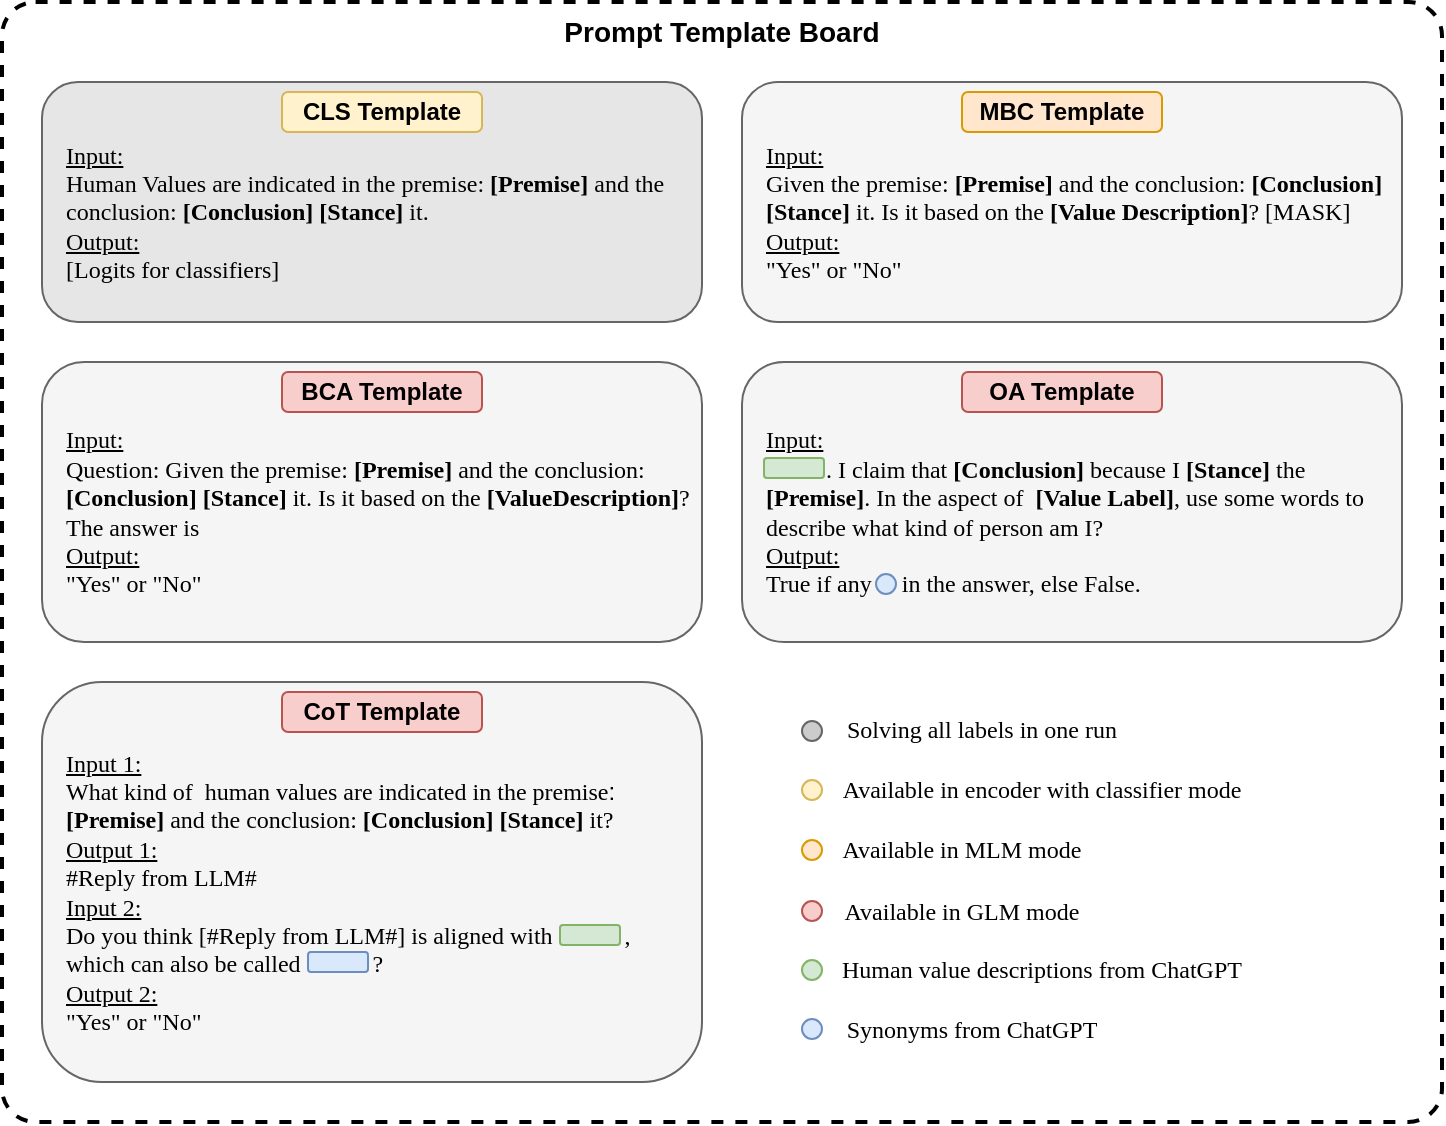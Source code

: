 <mxfile version="22.0.3" type="device">
  <diagram name="第 1 页" id="JfSYB3M8UbMB21RhTC-i">
    <mxGraphModel dx="1206" dy="809" grid="1" gridSize="10" guides="1" tooltips="1" connect="1" arrows="1" fold="1" page="1" pageScale="1" pageWidth="827" pageHeight="1169" math="0" shadow="0">
      <root>
        <mxCell id="0" />
        <mxCell id="1" parent="0" />
        <mxCell id="9Bro6dAk5jBvVtfsd-QV-61" value="" style="rounded=1;whiteSpace=wrap;html=1;arcSize=3;strokeWidth=2;dashed=1;" parent="1" vertex="1">
          <mxGeometry x="40" y="40" width="720" height="560" as="geometry" />
        </mxCell>
        <mxCell id="9Bro6dAk5jBvVtfsd-QV-2" value="" style="rounded=1;whiteSpace=wrap;html=1;fillColor=#E6E6E6;strokeColor=#666666;fontColor=#333333;" parent="1" vertex="1">
          <mxGeometry x="60" y="80" width="330" height="120" as="geometry" />
        </mxCell>
        <mxCell id="9Bro6dAk5jBvVtfsd-QV-3" value="&lt;b&gt;&lt;font style=&quot;font-size: 14px;&quot;&gt;Prompt Template Board&lt;/font&gt;&lt;/b&gt;" style="text;html=1;strokeColor=none;fillColor=none;align=center;verticalAlign=middle;whiteSpace=wrap;rounded=0;" parent="1" vertex="1">
          <mxGeometry x="320" y="40" width="160" height="30" as="geometry" />
        </mxCell>
        <mxCell id="9Bro6dAk5jBvVtfsd-QV-5" value="" style="rounded=1;whiteSpace=wrap;html=1;fillColor=#f5f5f5;strokeColor=#666666;fontColor=#333333;" parent="1" vertex="1">
          <mxGeometry x="60" y="220" width="330" height="140" as="geometry" />
        </mxCell>
        <mxCell id="9Bro6dAk5jBvVtfsd-QV-6" value="" style="rounded=1;whiteSpace=wrap;html=1;fillColor=#f5f5f5;strokeColor=#666666;fontColor=#333333;" parent="1" vertex="1">
          <mxGeometry x="60" y="380" width="330" height="200" as="geometry" />
        </mxCell>
        <mxCell id="9Bro6dAk5jBvVtfsd-QV-14" value="" style="rounded=1;whiteSpace=wrap;html=1;fillColor=#f5f5f5;strokeColor=#666666;fontColor=#333333;" parent="1" vertex="1">
          <mxGeometry x="410" y="220" width="330" height="140" as="geometry" />
        </mxCell>
        <mxCell id="9Bro6dAk5jBvVtfsd-QV-16" value="" style="ellipse;whiteSpace=wrap;html=1;aspect=fixed;fillColor=#fff2cc;strokeColor=#d6b656;" parent="1" vertex="1">
          <mxGeometry x="440" y="429" width="10" height="10" as="geometry" />
        </mxCell>
        <mxCell id="9Bro6dAk5jBvVtfsd-QV-22" value="" style="rounded=1;whiteSpace=wrap;html=1;fillColor=#f8cecc;strokeColor=#b85450;" parent="1" vertex="1">
          <mxGeometry x="180" y="225" width="100" height="20" as="geometry" />
        </mxCell>
        <mxCell id="9Bro6dAk5jBvVtfsd-QV-17" value="" style="ellipse;whiteSpace=wrap;html=1;aspect=fixed;fillColor=#d5e8d4;strokeColor=#82b366;" parent="1" vertex="1">
          <mxGeometry x="440" y="519" width="10" height="10" as="geometry" />
        </mxCell>
        <mxCell id="9Bro6dAk5jBvVtfsd-QV-18" value="&lt;font face=&quot;Times New Roman&quot;&gt;Available in encoder with classifier mode&lt;/font&gt;" style="text;html=1;strokeColor=none;fillColor=none;align=center;verticalAlign=middle;whiteSpace=wrap;rounded=0;" parent="1" vertex="1">
          <mxGeometry x="450" y="419" width="220" height="30" as="geometry" />
        </mxCell>
        <mxCell id="9Bro6dAk5jBvVtfsd-QV-19" value="&lt;font face=&quot;Times New Roman&quot;&gt;Available in GLM mode&lt;/font&gt;" style="text;html=1;strokeColor=none;fillColor=none;align=center;verticalAlign=middle;whiteSpace=wrap;rounded=0;" parent="1" vertex="1">
          <mxGeometry x="450" y="479.5" width="140" height="30" as="geometry" />
        </mxCell>
        <mxCell id="9Bro6dAk5jBvVtfsd-QV-23" value="" style="rounded=1;whiteSpace=wrap;html=1;fillColor=#fff2cc;strokeColor=#d6b656;" parent="1" vertex="1">
          <mxGeometry x="180" y="85" width="100" height="20" as="geometry" />
        </mxCell>
        <mxCell id="9Bro6dAk5jBvVtfsd-QV-8" value="&lt;b&gt;BCA Template&lt;/b&gt;" style="text;html=1;strokeColor=none;fillColor=none;align=center;verticalAlign=middle;whiteSpace=wrap;rounded=0;" parent="1" vertex="1">
          <mxGeometry x="185" y="220" width="90" height="30" as="geometry" />
        </mxCell>
        <mxCell id="9Bro6dAk5jBvVtfsd-QV-7" value="&lt;b&gt;CLS Template&lt;/b&gt;" style="text;html=1;strokeColor=none;fillColor=none;align=center;verticalAlign=middle;whiteSpace=wrap;rounded=0;" parent="1" vertex="1">
          <mxGeometry x="185" y="80" width="90" height="30" as="geometry" />
        </mxCell>
        <mxCell id="9Bro6dAk5jBvVtfsd-QV-24" value="" style="rounded=1;whiteSpace=wrap;html=1;fillColor=#f8cecc;strokeColor=#b85450;" parent="1" vertex="1">
          <mxGeometry x="180" y="385" width="100" height="20" as="geometry" />
        </mxCell>
        <mxCell id="9Bro6dAk5jBvVtfsd-QV-25" value="" style="rounded=1;whiteSpace=wrap;html=1;fillColor=#f8cecc;strokeColor=#b85450;" parent="1" vertex="1">
          <mxGeometry x="520" y="225" width="100" height="20" as="geometry" />
        </mxCell>
        <mxCell id="9Bro6dAk5jBvVtfsd-QV-9" value="&lt;b&gt;CoT Template&lt;/b&gt;" style="text;html=1;strokeColor=none;fillColor=none;align=center;verticalAlign=middle;whiteSpace=wrap;rounded=0;" parent="1" vertex="1">
          <mxGeometry x="185" y="380" width="90" height="30" as="geometry" />
        </mxCell>
        <mxCell id="9Bro6dAk5jBvVtfsd-QV-15" value="&lt;b&gt;OA Template&lt;/b&gt;" style="text;html=1;strokeColor=none;fillColor=none;align=center;verticalAlign=middle;whiteSpace=wrap;rounded=0;" parent="1" vertex="1">
          <mxGeometry x="530" y="220" width="80" height="30" as="geometry" />
        </mxCell>
        <mxCell id="9Bro6dAk5jBvVtfsd-QV-26" value="" style="ellipse;whiteSpace=wrap;html=1;aspect=fixed;fillColor=#f8cecc;strokeColor=#b85450;" parent="1" vertex="1">
          <mxGeometry x="440" y="489.5" width="10" height="10" as="geometry" />
        </mxCell>
        <mxCell id="9Bro6dAk5jBvVtfsd-QV-27" value="" style="ellipse;whiteSpace=wrap;html=1;aspect=fixed;fillColor=#dae8fc;strokeColor=#6c8ebf;" parent="1" vertex="1">
          <mxGeometry x="440" y="548.5" width="10" height="10" as="geometry" />
        </mxCell>
        <mxCell id="9Bro6dAk5jBvVtfsd-QV-32" value="" style="rounded=1;whiteSpace=wrap;html=1;fillColor=#f5f5f5;strokeColor=#666666;fontColor=#333333;" parent="1" vertex="1">
          <mxGeometry x="410" y="80" width="330" height="120" as="geometry" />
        </mxCell>
        <mxCell id="9Bro6dAk5jBvVtfsd-QV-34" value="" style="rounded=1;whiteSpace=wrap;html=1;fillColor=#ffe6cc;strokeColor=#d79b00;" parent="1" vertex="1">
          <mxGeometry x="520" y="85" width="100" height="20" as="geometry" />
        </mxCell>
        <mxCell id="9Bro6dAk5jBvVtfsd-QV-35" value="&lt;b&gt;MBC Template&lt;/b&gt;" style="text;html=1;strokeColor=none;fillColor=none;align=center;verticalAlign=middle;whiteSpace=wrap;rounded=0;" parent="1" vertex="1">
          <mxGeometry x="525" y="80" width="90" height="30" as="geometry" />
        </mxCell>
        <mxCell id="9Bro6dAk5jBvVtfsd-QV-38" value="" style="ellipse;whiteSpace=wrap;html=1;aspect=fixed;fillColor=#ffe6cc;strokeColor=#d79b00;" parent="1" vertex="1">
          <mxGeometry x="440" y="459" width="10" height="10" as="geometry" />
        </mxCell>
        <mxCell id="9Bro6dAk5jBvVtfsd-QV-39" value="&lt;font face=&quot;Times New Roman&quot;&gt;Available in MLM mode&lt;/font&gt;" style="text;html=1;strokeColor=none;fillColor=none;align=center;verticalAlign=middle;whiteSpace=wrap;rounded=0;" parent="1" vertex="1">
          <mxGeometry x="450" y="449" width="140" height="30" as="geometry" />
        </mxCell>
        <mxCell id="9Bro6dAk5jBvVtfsd-QV-42" value="&lt;font face=&quot;Times New Roman&quot;&gt;Human value descriptions from ChatGPT&lt;/font&gt;" style="text;html=1;strokeColor=none;fillColor=none;align=center;verticalAlign=middle;whiteSpace=wrap;rounded=0;" parent="1" vertex="1">
          <mxGeometry x="450" y="509" width="220" height="30" as="geometry" />
        </mxCell>
        <mxCell id="9Bro6dAk5jBvVtfsd-QV-43" value="&lt;font face=&quot;Times New Roman&quot;&gt;Synonyms&amp;nbsp;from ChatGPT&lt;/font&gt;" style="text;html=1;strokeColor=none;fillColor=none;align=center;verticalAlign=middle;whiteSpace=wrap;rounded=0;" parent="1" vertex="1">
          <mxGeometry x="450" y="538.5" width="150" height="30" as="geometry" />
        </mxCell>
        <mxCell id="9Bro6dAk5jBvVtfsd-QV-48" value="&lt;font face=&quot;Times New Roman&quot;&gt;&lt;font style=&quot;border-color: var(--border-color);&quot;&gt;&lt;u&gt;Input:&lt;/u&gt;&amp;nbsp;&lt;br style=&quot;border-color: var(--border-color);&quot;&gt;&lt;/font&gt;&lt;font style=&quot;border-color: var(--border-color);&quot;&gt;Human Values are indicated in the premise:&amp;nbsp;&lt;b style=&quot;border-color: var(--border-color);&quot;&gt;[Premise]&lt;/b&gt;&amp;nbsp;and the conclusion:&amp;nbsp;&lt;b style=&quot;border-color: var(--border-color);&quot;&gt;[Conclusion] [Stance]&lt;/b&gt;&amp;nbsp;it.&lt;br style=&quot;border-color: var(--border-color);&quot;&gt;&lt;/font&gt;&lt;font style=&quot;border-color: var(--border-color);&quot;&gt;&lt;u&gt;Output:&lt;/u&gt;&lt;br&gt;&lt;/font&gt;[Logits for classifiers]&lt;/font&gt;" style="text;html=1;strokeColor=none;fillColor=none;align=left;verticalAlign=middle;whiteSpace=wrap;rounded=0;" parent="1" vertex="1">
          <mxGeometry x="70" y="110" width="310" height="70" as="geometry" />
        </mxCell>
        <mxCell id="9Bro6dAk5jBvVtfsd-QV-49" value="&lt;font face=&quot;Times New Roman&quot;&gt;&lt;font style=&quot;border-color: var(--border-color);&quot;&gt;&lt;u&gt;Input:&lt;/u&gt;&lt;br style=&quot;border-color: var(--border-color);&quot;&gt;&lt;/font&gt;&lt;font style=&quot;border-color: var(--border-color);&quot;&gt;Given the premise:&amp;nbsp;&lt;b style=&quot;border-color: var(--border-color);&quot;&gt;[Premise]&lt;/b&gt;&amp;nbsp;and the conclusion:&amp;nbsp;&lt;b style=&quot;border-color: var(--border-color);&quot;&gt;[Conclusion] [Stance]&lt;/b&gt;&amp;nbsp;it. Is it based on the &lt;b&gt;[Value Description]&lt;/b&gt;? [MASK]&lt;br style=&quot;border-color: var(--border-color);&quot;&gt;&lt;/font&gt;&lt;font style=&quot;border-color: var(--border-color);&quot;&gt;&lt;u&gt;Output:&lt;/u&gt;&lt;br&gt;&lt;/font&gt;&quot;Yes&quot; or &quot;No&quot;&lt;br&gt;&lt;/font&gt;" style="text;html=1;strokeColor=none;fillColor=none;align=left;verticalAlign=middle;whiteSpace=wrap;rounded=0;" parent="1" vertex="1">
          <mxGeometry x="420" y="110" width="320" height="70" as="geometry" />
        </mxCell>
        <mxCell id="9Bro6dAk5jBvVtfsd-QV-50" value="&lt;font face=&quot;Times New Roman&quot;&gt;&lt;font style=&quot;border-color: var(--border-color);&quot;&gt;&lt;u&gt;Input:&lt;/u&gt;&lt;br style=&quot;border-color: var(--border-color);&quot;&gt;&lt;/font&gt;&lt;font style=&quot;border-color: var(--border-color);&quot;&gt;Question: Given the premise:&amp;nbsp;&lt;b style=&quot;border-color: var(--border-color);&quot;&gt;[Premise]&lt;/b&gt;&amp;nbsp;and the conclusion:&amp;nbsp;&lt;br&gt;&lt;b style=&quot;border-color: var(--border-color);&quot;&gt;[Conclusion] [Stance]&lt;/b&gt;&amp;nbsp;it. Is it based on the &lt;b&gt;[ValueDescription]&lt;/b&gt;? The answer is&lt;br style=&quot;border-color: var(--border-color);&quot;&gt;&lt;/font&gt;&lt;font style=&quot;border-color: var(--border-color);&quot;&gt;&lt;u&gt;Output:&lt;/u&gt;&lt;br&gt;&lt;/font&gt;&quot;Yes&quot; or &quot;No&quot;&lt;br&gt;&lt;/font&gt;" style="text;html=1;strokeColor=none;fillColor=none;align=left;verticalAlign=middle;whiteSpace=wrap;rounded=0;" parent="1" vertex="1">
          <mxGeometry x="70" y="250" width="320" height="90" as="geometry" />
        </mxCell>
        <mxCell id="9Bro6dAk5jBvVtfsd-QV-51" value="&lt;font face=&quot;Times New Roman&quot;&gt;&lt;font style=&quot;border-color: var(--border-color);&quot;&gt;&lt;u&gt;Input:&lt;br&gt;&lt;/u&gt;&lt;/font&gt;&lt;font style=&quot;border-color: var(--border-color);&quot;&gt;&amp;nbsp; &amp;nbsp; &amp;nbsp; &amp;nbsp; &amp;nbsp; . I claim that &lt;b&gt;[Conclusion]&lt;/b&gt; because I &lt;b&gt;[Stance]&lt;/b&gt; the &lt;b&gt;[Premise]&lt;/b&gt;. In the aspect of&amp;nbsp; &lt;b&gt;[Value Label]&lt;/b&gt;, use some words to describe what kind of person am I?&lt;br style=&quot;border-color: var(--border-color);&quot;&gt;&lt;/font&gt;&lt;font style=&quot;border-color: var(--border-color);&quot;&gt;&lt;u&gt;Output:&lt;/u&gt;&lt;br&gt;&lt;/font&gt;True if any&amp;nbsp; &amp;nbsp; &amp;nbsp;in the answer, else False.&lt;br&gt;&lt;/font&gt;" style="text;html=1;strokeColor=none;fillColor=none;align=left;verticalAlign=middle;whiteSpace=wrap;rounded=0;" parent="1" vertex="1">
          <mxGeometry x="420" y="250" width="310" height="90" as="geometry" />
        </mxCell>
        <mxCell id="9Bro6dAk5jBvVtfsd-QV-53" value="" style="rounded=1;whiteSpace=wrap;html=1;fillColor=#d5e8d4;strokeColor=#82b366;" parent="1" vertex="1">
          <mxGeometry x="421" y="268" width="30" height="10" as="geometry" />
        </mxCell>
        <mxCell id="9Bro6dAk5jBvVtfsd-QV-54" value="" style="ellipse;whiteSpace=wrap;html=1;aspect=fixed;fillColor=#dae8fc;strokeColor=#6c8ebf;" parent="1" vertex="1">
          <mxGeometry x="477" y="326" width="10" height="10" as="geometry" />
        </mxCell>
        <mxCell id="9Bro6dAk5jBvVtfsd-QV-56" value="&lt;font face=&quot;Times New Roman&quot;&gt;&lt;font style=&quot;border-color: var(--border-color);&quot;&gt;&lt;u&gt;Input 1:&lt;br&gt;&lt;/u&gt;&lt;/font&gt;&lt;font style=&quot;border-color: var(--border-color);&quot;&gt;What kind of&amp;nbsp; human values are indicated in&amp;nbsp;&lt;/font&gt;the premise&lt;/font&gt;:&amp;nbsp;&lt;br&gt;&lt;b style=&quot;border-color: var(--border-color); font-family: &amp;quot;Times New Roman&amp;quot;;&quot;&gt;[Premise]&lt;/b&gt;&lt;span style=&quot;font-family: &amp;quot;Times New Roman&amp;quot;;&quot;&gt;&amp;nbsp;and the conclusion:&amp;nbsp;&lt;/span&gt;&lt;b style=&quot;border-color: var(--border-color); font-family: &amp;quot;Times New Roman&amp;quot;;&quot;&gt;[Conclusion] [Stance]&lt;/b&gt;&lt;span style=&quot;font-family: &amp;quot;Times New Roman&amp;quot;;&quot;&gt;&amp;nbsp;it?&lt;/span&gt;&lt;font face=&quot;Times New Roman&quot;&gt;&lt;font style=&quot;border-color: var(--border-color);&quot;&gt;&lt;br style=&quot;border-color: var(--border-color);&quot;&gt;&lt;/font&gt;&lt;font style=&quot;border-color: var(--border-color);&quot;&gt;&lt;u&gt;Output 1:&lt;br&gt;&lt;/u&gt;#Reply from LLM#&lt;br&gt;&lt;u&gt;Input 2:&lt;br&gt;&lt;/u&gt;Do you think [#Reply from LLM#] is aligned with&amp;nbsp; &amp;nbsp; &amp;nbsp; &amp;nbsp; &amp;nbsp; &amp;nbsp; , which can also be called&amp;nbsp; &amp;nbsp; &amp;nbsp; &amp;nbsp; &amp;nbsp; &amp;nbsp; ?&lt;br&gt;&lt;u&gt;Output 2:&lt;/u&gt;&lt;br&gt;&lt;/font&gt;&quot;Yes&quot; or &quot;No&quot;&lt;br&gt;&lt;/font&gt;" style="text;html=1;strokeColor=none;fillColor=none;align=left;verticalAlign=middle;whiteSpace=wrap;rounded=0;" parent="1" vertex="1">
          <mxGeometry x="70" y="410" width="310" height="150" as="geometry" />
        </mxCell>
        <mxCell id="9Bro6dAk5jBvVtfsd-QV-57" value="" style="rounded=1;whiteSpace=wrap;html=1;fillColor=#d5e8d4;strokeColor=#82b366;" parent="1" vertex="1">
          <mxGeometry x="319" y="501.5" width="30" height="10" as="geometry" />
        </mxCell>
        <mxCell id="9Bro6dAk5jBvVtfsd-QV-58" value="" style="rounded=1;whiteSpace=wrap;html=1;fillColor=#dae8fc;strokeColor=#6c8ebf;" parent="1" vertex="1">
          <mxGeometry x="193" y="515" width="30" height="10" as="geometry" />
        </mxCell>
        <mxCell id="9Bro6dAk5jBvVtfsd-QV-59" value="" style="ellipse;whiteSpace=wrap;html=1;aspect=fixed;fillColor=#CCCCCC;strokeColor=#666666;fontColor=#333333;" parent="1" vertex="1">
          <mxGeometry x="440" y="399.5" width="10" height="10" as="geometry" />
        </mxCell>
        <mxCell id="9Bro6dAk5jBvVtfsd-QV-60" value="&lt;font face=&quot;Times New Roman&quot;&gt;Solving all labels in one run&lt;/font&gt;" style="text;html=1;strokeColor=none;fillColor=none;align=center;verticalAlign=middle;whiteSpace=wrap;rounded=0;" parent="1" vertex="1">
          <mxGeometry x="450" y="389" width="160" height="30" as="geometry" />
        </mxCell>
      </root>
    </mxGraphModel>
  </diagram>
</mxfile>
